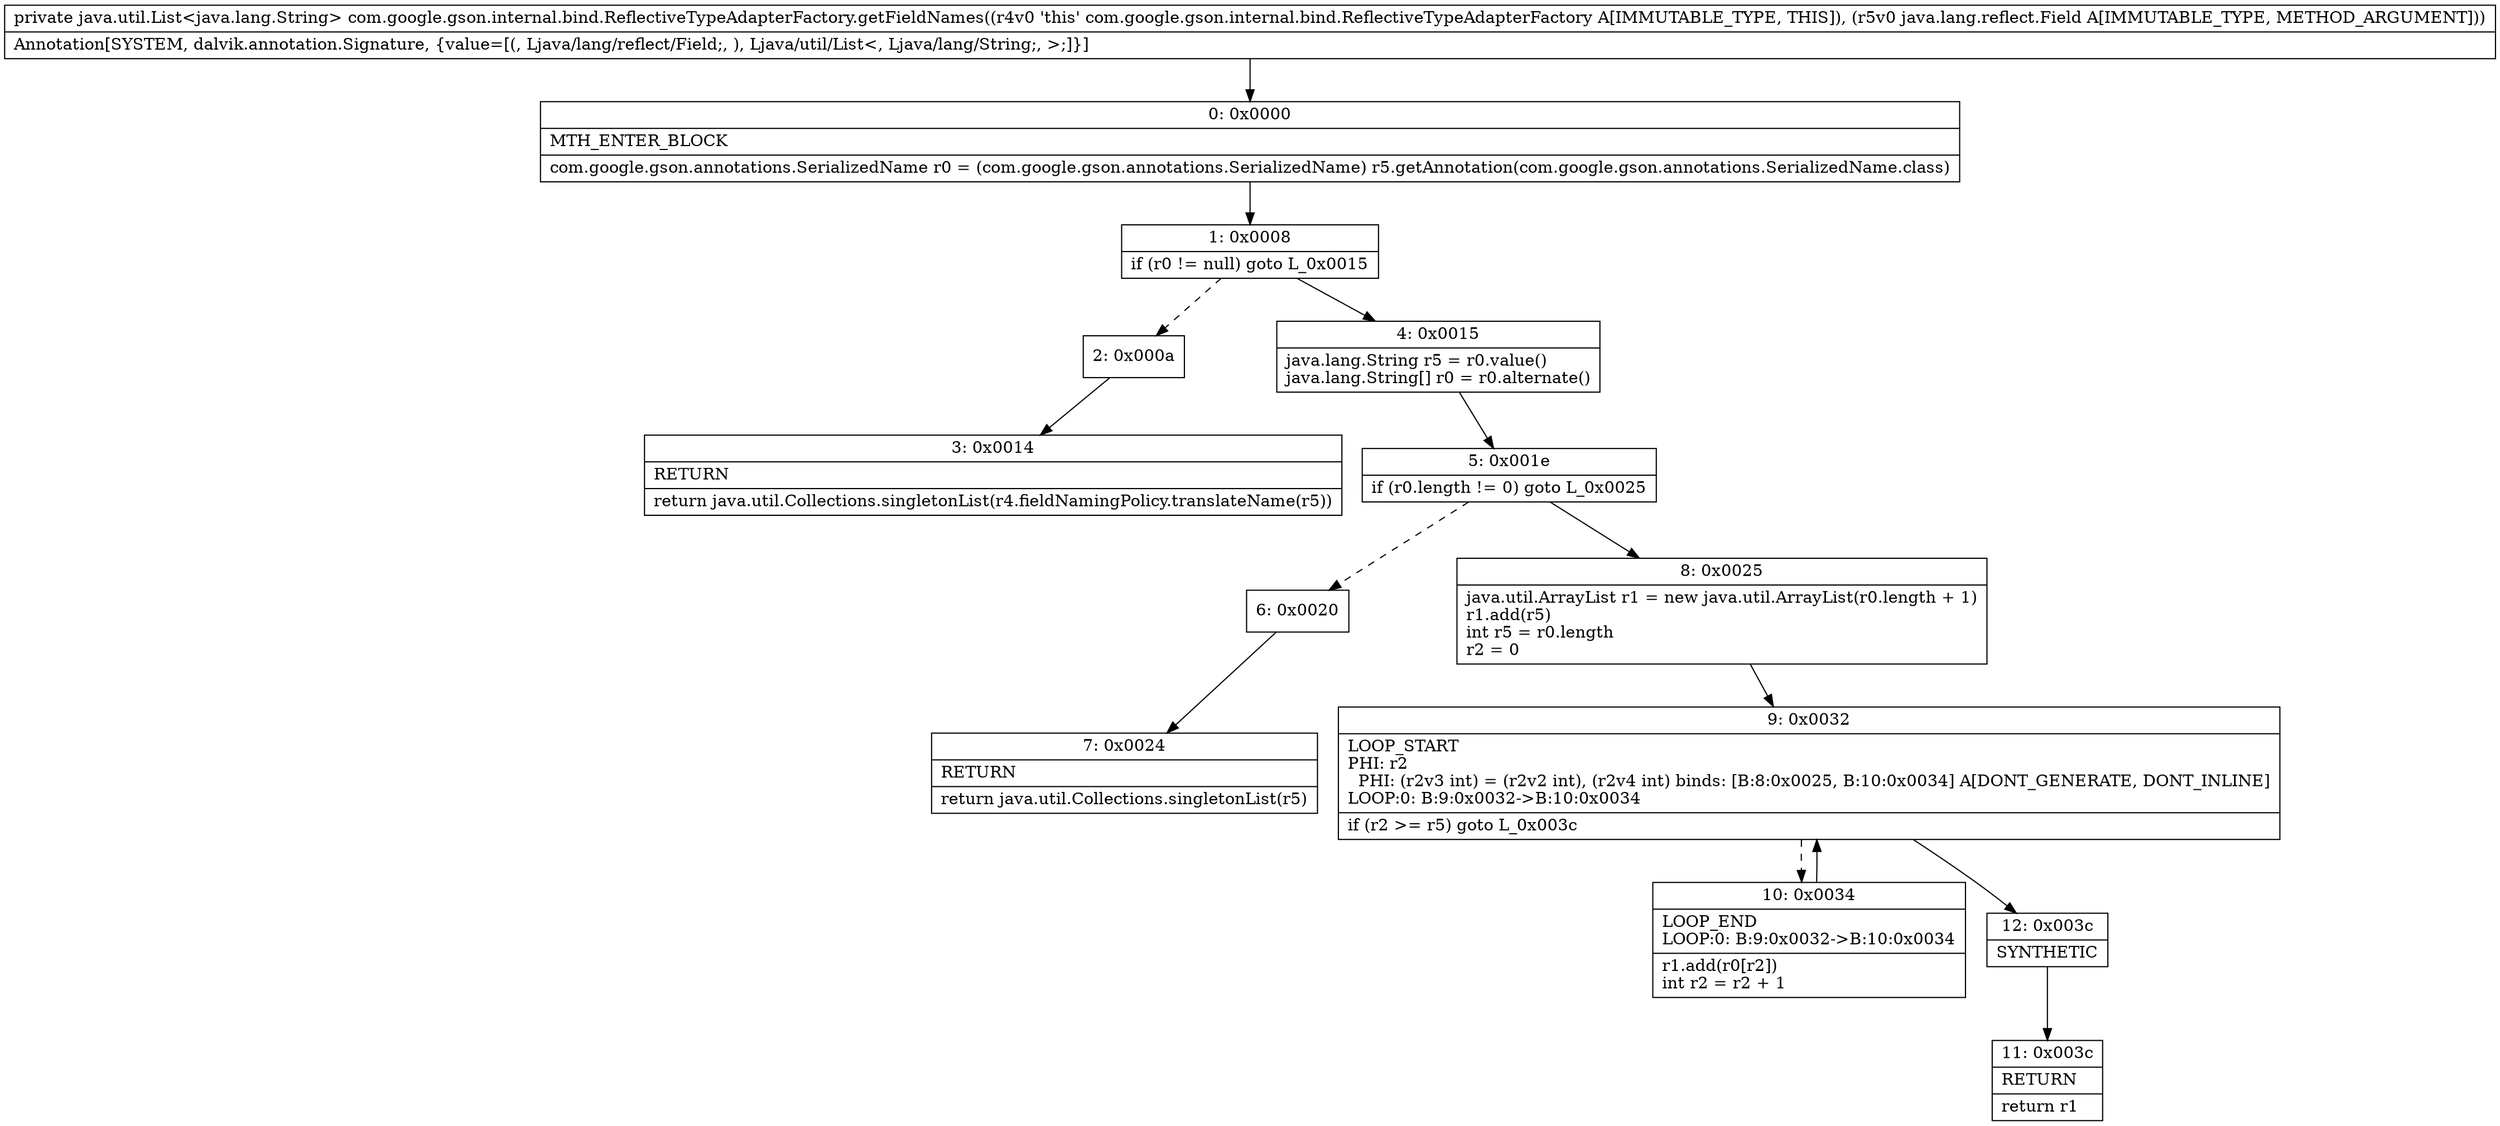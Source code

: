 digraph "CFG forcom.google.gson.internal.bind.ReflectiveTypeAdapterFactory.getFieldNames(Ljava\/lang\/reflect\/Field;)Ljava\/util\/List;" {
Node_0 [shape=record,label="{0\:\ 0x0000|MTH_ENTER_BLOCK\l|com.google.gson.annotations.SerializedName r0 = (com.google.gson.annotations.SerializedName) r5.getAnnotation(com.google.gson.annotations.SerializedName.class)\l}"];
Node_1 [shape=record,label="{1\:\ 0x0008|if (r0 != null) goto L_0x0015\l}"];
Node_2 [shape=record,label="{2\:\ 0x000a}"];
Node_3 [shape=record,label="{3\:\ 0x0014|RETURN\l|return java.util.Collections.singletonList(r4.fieldNamingPolicy.translateName(r5))\l}"];
Node_4 [shape=record,label="{4\:\ 0x0015|java.lang.String r5 = r0.value()\ljava.lang.String[] r0 = r0.alternate()\l}"];
Node_5 [shape=record,label="{5\:\ 0x001e|if (r0.length != 0) goto L_0x0025\l}"];
Node_6 [shape=record,label="{6\:\ 0x0020}"];
Node_7 [shape=record,label="{7\:\ 0x0024|RETURN\l|return java.util.Collections.singletonList(r5)\l}"];
Node_8 [shape=record,label="{8\:\ 0x0025|java.util.ArrayList r1 = new java.util.ArrayList(r0.length + 1)\lr1.add(r5)\lint r5 = r0.length\lr2 = 0\l}"];
Node_9 [shape=record,label="{9\:\ 0x0032|LOOP_START\lPHI: r2 \l  PHI: (r2v3 int) = (r2v2 int), (r2v4 int) binds: [B:8:0x0025, B:10:0x0034] A[DONT_GENERATE, DONT_INLINE]\lLOOP:0: B:9:0x0032\-\>B:10:0x0034\l|if (r2 \>= r5) goto L_0x003c\l}"];
Node_10 [shape=record,label="{10\:\ 0x0034|LOOP_END\lLOOP:0: B:9:0x0032\-\>B:10:0x0034\l|r1.add(r0[r2])\lint r2 = r2 + 1\l}"];
Node_11 [shape=record,label="{11\:\ 0x003c|RETURN\l|return r1\l}"];
Node_12 [shape=record,label="{12\:\ 0x003c|SYNTHETIC\l}"];
MethodNode[shape=record,label="{private java.util.List\<java.lang.String\> com.google.gson.internal.bind.ReflectiveTypeAdapterFactory.getFieldNames((r4v0 'this' com.google.gson.internal.bind.ReflectiveTypeAdapterFactory A[IMMUTABLE_TYPE, THIS]), (r5v0 java.lang.reflect.Field A[IMMUTABLE_TYPE, METHOD_ARGUMENT]))  | Annotation[SYSTEM, dalvik.annotation.Signature, \{value=[(, Ljava\/lang\/reflect\/Field;, ), Ljava\/util\/List\<, Ljava\/lang\/String;, \>;]\}]\l}"];
MethodNode -> Node_0;
Node_0 -> Node_1;
Node_1 -> Node_2[style=dashed];
Node_1 -> Node_4;
Node_2 -> Node_3;
Node_4 -> Node_5;
Node_5 -> Node_6[style=dashed];
Node_5 -> Node_8;
Node_6 -> Node_7;
Node_8 -> Node_9;
Node_9 -> Node_10[style=dashed];
Node_9 -> Node_12;
Node_10 -> Node_9;
Node_12 -> Node_11;
}

